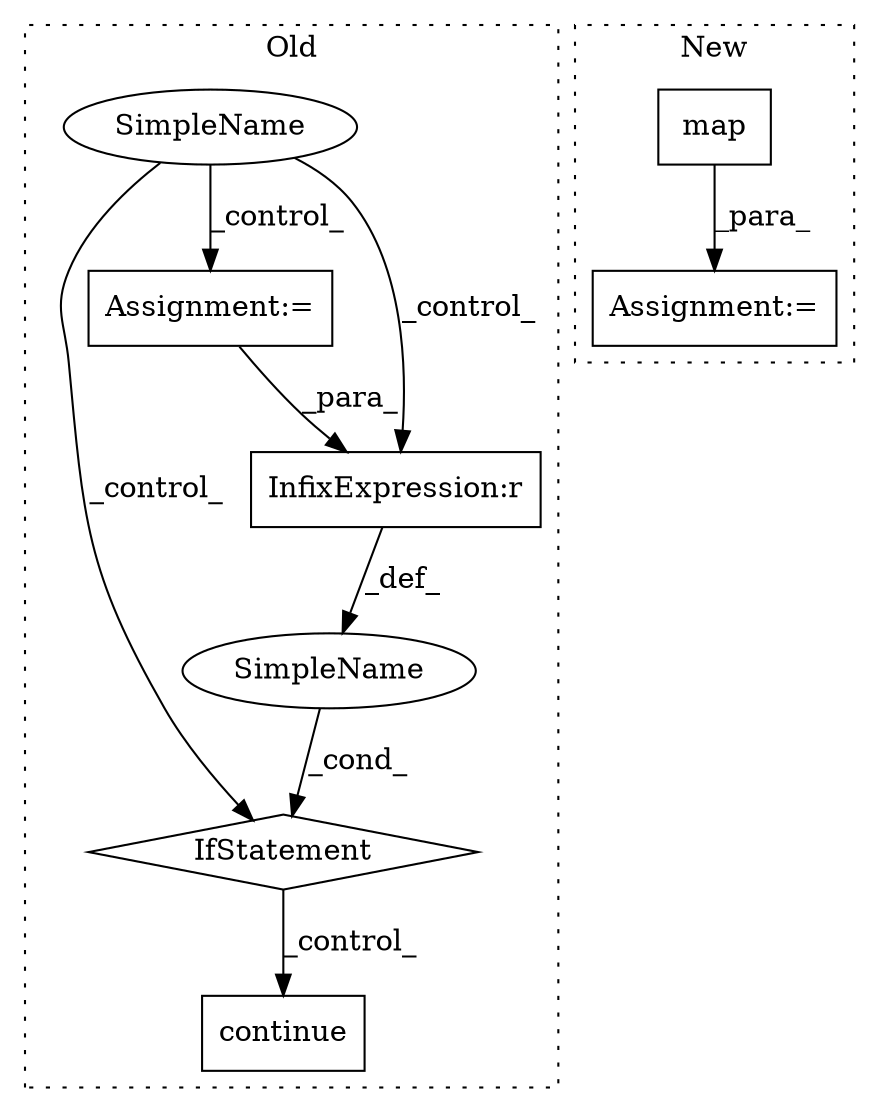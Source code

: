 digraph G {
subgraph cluster0 {
1 [label="continue" a="18" s="5731" l="9" shape="box"];
3 [label="IfStatement" a="25" s="5621,5661" l="4,2" shape="diamond"];
4 [label="SimpleName" a="42" s="" l="" shape="ellipse"];
5 [label="SimpleName" a="42" s="" l="" shape="ellipse"];
6 [label="Assignment:=" a="7" s="5472" l="1" shape="box"];
8 [label="InfixExpression:r" a="27" s="5646" l="4" shape="box"];
label = "Old";
style="dotted";
}
subgraph cluster1 {
2 [label="map" a="32" s="3938,3977" l="4,1" shape="box"];
7 [label="Assignment:=" a="7" s="3935" l="1" shape="box"];
label = "New";
style="dotted";
}
2 -> 7 [label="_para_"];
3 -> 1 [label="_control_"];
4 -> 6 [label="_control_"];
4 -> 8 [label="_control_"];
4 -> 3 [label="_control_"];
5 -> 3 [label="_cond_"];
6 -> 8 [label="_para_"];
8 -> 5 [label="_def_"];
}